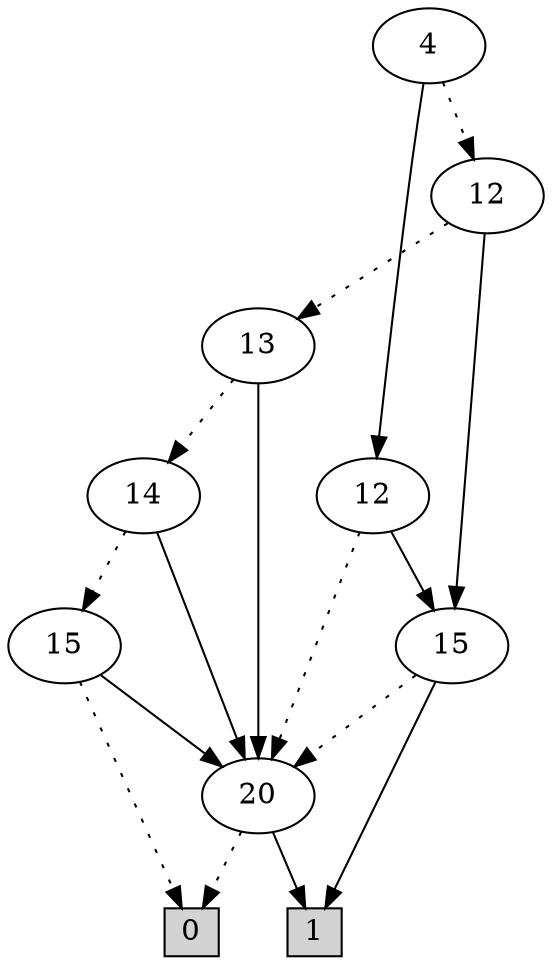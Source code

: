 digraph G {
0 [shape=box, label="0", style=filled, shape=box, height=0.3, width=0.3];
1 [shape=box, label="1", style=filled, shape=box, height=0.3, width=0.3];
1891 [label="4"];
1891 -> 1889 [style=dotted];
1891 -> 1890 [style=filled];
1889 [label="12"];
1889 -> 1876 [style=dotted];
1889 -> 1888 [style=filled];
1876 [label="13"];
1876 -> 1875 [style=dotted];
1876 -> 42 [style=filled];
1875 [label="14"];
1875 -> 1874 [style=dotted];
1875 -> 42 [style=filled];
1874 [label="15"];
1874 -> 0 [style=dotted];
1874 -> 42 [style=filled];
42 [label="20"];
42 -> 0 [style=dotted];
42 -> 1 [style=filled];
1888 [label="15"];
1888 -> 42 [style=dotted];
1888 -> 1 [style=filled];
1890 [label="12"];
1890 -> 42 [style=dotted];
1890 -> 1888 [style=filled];
}
